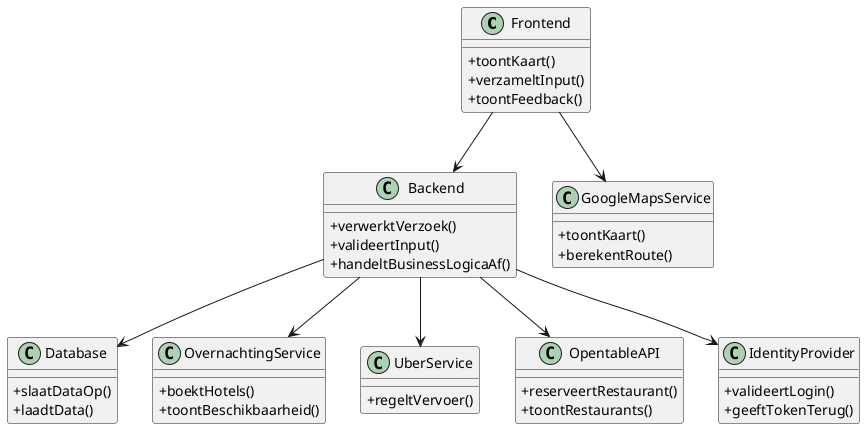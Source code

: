 @startuml
skinparam classAttributeIconSize 0

class Frontend {
  + toontKaart()
  + verzameltInput()
  + toontFeedback()
}

class Backend {
  + verwerktVerzoek()
  + valideertInput()
  + handeltBusinessLogicaAf()
}

class Database {
  + slaatDataOp()
  + laadtData()
}

class OvernachtingService {
  + boektHotels()
  + toontBeschikbaarheid()
}

class UberService {
  + regeltVervoer()
}

class OpentableAPI {
  + reserveertRestaurant()
  + toontRestaurants()
}

class IdentityProvider {
  + valideertLogin()
  + geeftTokenTerug()
}

class GoogleMapsService {
  + toontKaart()
  + berekentRoute()
}

Frontend --> Backend
Frontend --> GoogleMapsService
Backend --> Database
Backend --> OvernachtingService
Backend --> UberService
Backend --> OpentableAPI
Backend --> IdentityProvider

@enduml

